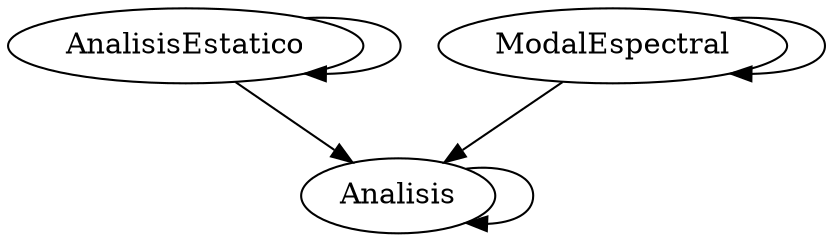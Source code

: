 /* Created by mdot for Matlab */
digraph m2html {
  Analisis -> Analisis;
  AnalisisEstatico -> Analisis;
  AnalisisEstatico -> AnalisisEstatico;
  ModalEspectral -> Analisis;
  ModalEspectral -> ModalEspectral;

  Analisis [URL="Analisis.html"];
  AnalisisEstatico [URL="AnalisisEstatico.html"];
  ModalEspectral [URL="ModalEspectral.html"];
}
